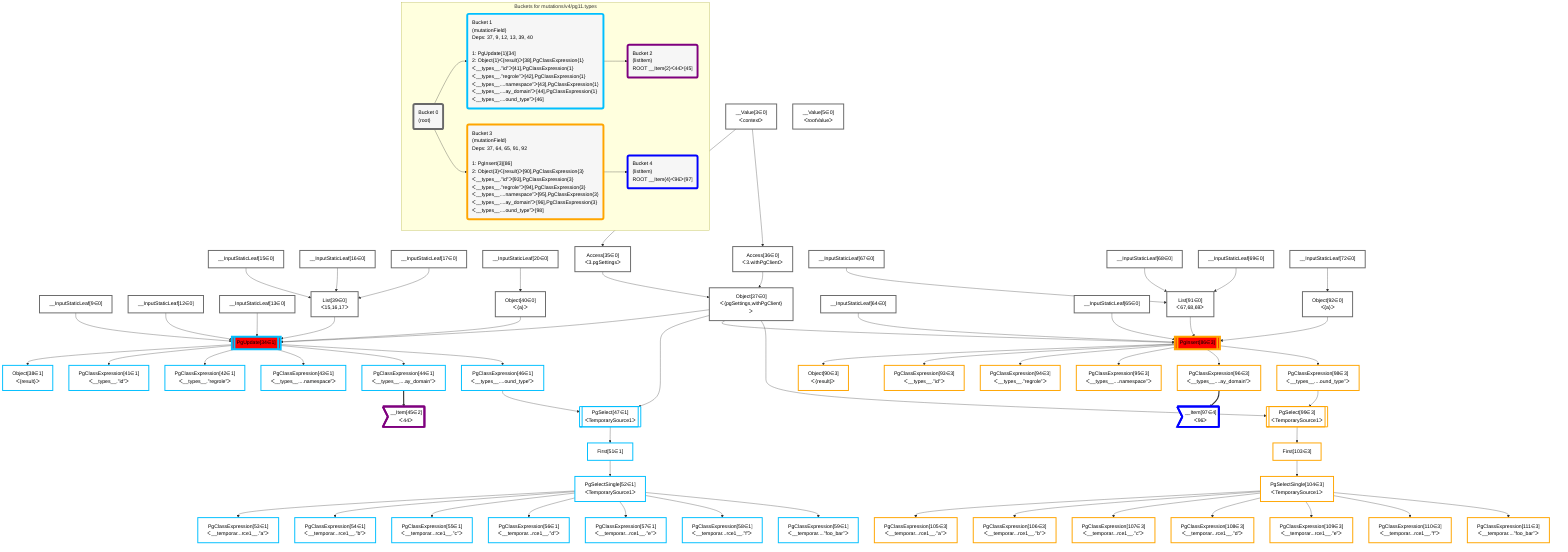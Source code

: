 graph TD
    classDef path fill:#eee,stroke:#000,color:#000
    classDef plan fill:#fff,stroke-width:3px,color:#000
    classDef itemplan fill:#fff,stroke-width:6px,color:#000
    classDef sideeffectplan fill:#f00,stroke-width:6px,color:#000
    classDef bucket fill:#f6f6f6,color:#000,stroke-width:6px,text-align:left


    %% define steps
    __Value3["__Value[3∈0]<br />ᐸcontextᐳ"]:::plan
    __Value5["__Value[5∈0]<br />ᐸrootValueᐳ"]:::plan
    __InputStaticLeaf9["__InputStaticLeaf[9∈0]"]:::plan
    __InputStaticLeaf12["__InputStaticLeaf[12∈0]"]:::plan
    __InputStaticLeaf13["__InputStaticLeaf[13∈0]"]:::plan
    __InputStaticLeaf15["__InputStaticLeaf[15∈0]"]:::plan
    __InputStaticLeaf16["__InputStaticLeaf[16∈0]"]:::plan
    __InputStaticLeaf17["__InputStaticLeaf[17∈0]"]:::plan
    __InputStaticLeaf20["__InputStaticLeaf[20∈0]"]:::plan
    Access35["Access[35∈0]<br />ᐸ3.pgSettingsᐳ"]:::plan
    Access36["Access[36∈0]<br />ᐸ3.withPgClientᐳ"]:::plan
    Object37["Object[37∈0]<br />ᐸ{pgSettings,withPgClient}ᐳ"]:::plan
    List39["List[39∈0]<br />ᐸ15,16,17ᐳ"]:::plan
    Object40["Object[40∈0]<br />ᐸ{a}ᐳ"]:::plan
    PgUpdate34[["PgUpdate[34∈1]"]]:::sideeffectplan
    Object38["Object[38∈1]<br />ᐸ{result}ᐳ"]:::plan
    PgClassExpression41["PgClassExpression[41∈1]<br />ᐸ__types__.”id”ᐳ"]:::plan
    PgClassExpression42["PgClassExpression[42∈1]<br />ᐸ__types__.”regrole”ᐳ"]:::plan
    PgClassExpression43["PgClassExpression[43∈1]<br />ᐸ__types__....namespace”ᐳ"]:::plan
    PgClassExpression44["PgClassExpression[44∈1]<br />ᐸ__types__....ay_domain”ᐳ"]:::plan
    __Item45>"__Item[45∈2]<br />ᐸ44ᐳ"]:::itemplan
    PgClassExpression46["PgClassExpression[46∈1]<br />ᐸ__types__....ound_type”ᐳ"]:::plan
    PgSelect47[["PgSelect[47∈1]<br />ᐸTemporarySource1ᐳ"]]:::plan
    First51["First[51∈1]"]:::plan
    PgSelectSingle52["PgSelectSingle[52∈1]<br />ᐸTemporarySource1ᐳ"]:::plan
    PgClassExpression53["PgClassExpression[53∈1]<br />ᐸ__temporar...rce1__.”a”ᐳ"]:::plan
    PgClassExpression54["PgClassExpression[54∈1]<br />ᐸ__temporar...rce1__.”b”ᐳ"]:::plan
    PgClassExpression55["PgClassExpression[55∈1]<br />ᐸ__temporar...rce1__.”c”ᐳ"]:::plan
    PgClassExpression56["PgClassExpression[56∈1]<br />ᐸ__temporar...rce1__.”d”ᐳ"]:::plan
    PgClassExpression57["PgClassExpression[57∈1]<br />ᐸ__temporar...rce1__.”e”ᐳ"]:::plan
    PgClassExpression58["PgClassExpression[58∈1]<br />ᐸ__temporar...rce1__.”f”ᐳ"]:::plan
    PgClassExpression59["PgClassExpression[59∈1]<br />ᐸ__temporar....”foo_bar”ᐳ"]:::plan
    __InputStaticLeaf64["__InputStaticLeaf[64∈0]"]:::plan
    __InputStaticLeaf65["__InputStaticLeaf[65∈0]"]:::plan
    __InputStaticLeaf67["__InputStaticLeaf[67∈0]"]:::plan
    __InputStaticLeaf68["__InputStaticLeaf[68∈0]"]:::plan
    __InputStaticLeaf69["__InputStaticLeaf[69∈0]"]:::plan
    __InputStaticLeaf72["__InputStaticLeaf[72∈0]"]:::plan
    List91["List[91∈0]<br />ᐸ67,68,69ᐳ"]:::plan
    Object92["Object[92∈0]<br />ᐸ{a}ᐳ"]:::plan
    PgInsert86[["PgInsert[86∈3]"]]:::sideeffectplan
    Object90["Object[90∈3]<br />ᐸ{result}ᐳ"]:::plan
    PgClassExpression93["PgClassExpression[93∈3]<br />ᐸ__types__.”id”ᐳ"]:::plan
    PgClassExpression94["PgClassExpression[94∈3]<br />ᐸ__types__.”regrole”ᐳ"]:::plan
    PgClassExpression95["PgClassExpression[95∈3]<br />ᐸ__types__....namespace”ᐳ"]:::plan
    PgClassExpression96["PgClassExpression[96∈3]<br />ᐸ__types__....ay_domain”ᐳ"]:::plan
    __Item97>"__Item[97∈4]<br />ᐸ96ᐳ"]:::itemplan
    PgClassExpression98["PgClassExpression[98∈3]<br />ᐸ__types__....ound_type”ᐳ"]:::plan
    PgSelect99[["PgSelect[99∈3]<br />ᐸTemporarySource1ᐳ"]]:::plan
    First103["First[103∈3]"]:::plan
    PgSelectSingle104["PgSelectSingle[104∈3]<br />ᐸTemporarySource1ᐳ"]:::plan
    PgClassExpression105["PgClassExpression[105∈3]<br />ᐸ__temporar...rce1__.”a”ᐳ"]:::plan
    PgClassExpression106["PgClassExpression[106∈3]<br />ᐸ__temporar...rce1__.”b”ᐳ"]:::plan
    PgClassExpression107["PgClassExpression[107∈3]<br />ᐸ__temporar...rce1__.”c”ᐳ"]:::plan
    PgClassExpression108["PgClassExpression[108∈3]<br />ᐸ__temporar...rce1__.”d”ᐳ"]:::plan
    PgClassExpression109["PgClassExpression[109∈3]<br />ᐸ__temporar...rce1__.”e”ᐳ"]:::plan
    PgClassExpression110["PgClassExpression[110∈3]<br />ᐸ__temporar...rce1__.”f”ᐳ"]:::plan
    PgClassExpression111["PgClassExpression[111∈3]<br />ᐸ__temporar....”foo_bar”ᐳ"]:::plan

    %% plan dependencies
    __Value3 --> Access35
    __Value3 --> Access36
    Access35 & Access36 --> Object37
    __InputStaticLeaf15 & __InputStaticLeaf16 & __InputStaticLeaf17 --> List39
    __InputStaticLeaf20 --> Object40
    Object37 & __InputStaticLeaf9 & __InputStaticLeaf12 & __InputStaticLeaf13 & List39 & Object40 --> PgUpdate34
    PgUpdate34 --> Object38
    PgUpdate34 --> PgClassExpression41
    PgUpdate34 --> PgClassExpression42
    PgUpdate34 --> PgClassExpression43
    PgUpdate34 --> PgClassExpression44
    PgClassExpression44 ==> __Item45
    PgUpdate34 --> PgClassExpression46
    Object37 & PgClassExpression46 --> PgSelect47
    PgSelect47 --> First51
    First51 --> PgSelectSingle52
    PgSelectSingle52 --> PgClassExpression53
    PgSelectSingle52 --> PgClassExpression54
    PgSelectSingle52 --> PgClassExpression55
    PgSelectSingle52 --> PgClassExpression56
    PgSelectSingle52 --> PgClassExpression57
    PgSelectSingle52 --> PgClassExpression58
    PgSelectSingle52 --> PgClassExpression59
    __InputStaticLeaf67 & __InputStaticLeaf68 & __InputStaticLeaf69 --> List91
    __InputStaticLeaf72 --> Object92
    Object37 & __InputStaticLeaf64 & __InputStaticLeaf65 & List91 & Object92 --> PgInsert86
    PgInsert86 --> Object90
    PgInsert86 --> PgClassExpression93
    PgInsert86 --> PgClassExpression94
    PgInsert86 --> PgClassExpression95
    PgInsert86 --> PgClassExpression96
    PgClassExpression96 ==> __Item97
    PgInsert86 --> PgClassExpression98
    Object37 & PgClassExpression98 --> PgSelect99
    PgSelect99 --> First103
    First103 --> PgSelectSingle104
    PgSelectSingle104 --> PgClassExpression105
    PgSelectSingle104 --> PgClassExpression106
    PgSelectSingle104 --> PgClassExpression107
    PgSelectSingle104 --> PgClassExpression108
    PgSelectSingle104 --> PgClassExpression109
    PgSelectSingle104 --> PgClassExpression110
    PgSelectSingle104 --> PgClassExpression111

    %% plan-to-path relationships

    subgraph "Buckets for mutations/v4/pg11.types"
    Bucket0("Bucket 0<br />(root)"):::bucket
    classDef bucket0 stroke:#696969
    class Bucket0,__Value3,__Value5,__InputStaticLeaf9,__InputStaticLeaf12,__InputStaticLeaf13,__InputStaticLeaf15,__InputStaticLeaf16,__InputStaticLeaf17,__InputStaticLeaf20,Access35,Access36,Object37,List39,Object40,__InputStaticLeaf64,__InputStaticLeaf65,__InputStaticLeaf67,__InputStaticLeaf68,__InputStaticLeaf69,__InputStaticLeaf72,List91,Object92 bucket0
    Bucket1("Bucket 1<br />(mutationField)<br />Deps: 37, 9, 12, 13, 39, 40<br /><br />1: PgUpdate{1}[34]<br />2: Object{1}ᐸ{result}ᐳ[38],PgClassExpression{1}ᐸ__types__.”id”ᐳ[41],PgClassExpression{1}ᐸ__types__.”regrole”ᐳ[42],PgClassExpression{1}ᐸ__types__....namespace”ᐳ[43],PgClassExpression{1}ᐸ__types__....ay_domain”ᐳ[44],PgClassExpression{1}ᐸ__types__....ound_type”ᐳ[46]"):::bucket
    classDef bucket1 stroke:#00bfff
    class Bucket1,PgUpdate34,Object38,PgClassExpression41,PgClassExpression42,PgClassExpression43,PgClassExpression44,PgClassExpression46,PgSelect47,First51,PgSelectSingle52,PgClassExpression53,PgClassExpression54,PgClassExpression55,PgClassExpression56,PgClassExpression57,PgClassExpression58,PgClassExpression59 bucket1
    Bucket2("Bucket 2<br />(listItem)<br />ROOT __Item{2}ᐸ44ᐳ[45]"):::bucket
    classDef bucket2 stroke:#7f007f
    class Bucket2,__Item45 bucket2
    Bucket3("Bucket 3<br />(mutationField)<br />Deps: 37, 64, 65, 91, 92<br /><br />1: PgInsert{3}[86]<br />2: Object{3}ᐸ{result}ᐳ[90],PgClassExpression{3}ᐸ__types__.”id”ᐳ[93],PgClassExpression{3}ᐸ__types__.”regrole”ᐳ[94],PgClassExpression{3}ᐸ__types__....namespace”ᐳ[95],PgClassExpression{3}ᐸ__types__....ay_domain”ᐳ[96],PgClassExpression{3}ᐸ__types__....ound_type”ᐳ[98]"):::bucket
    classDef bucket3 stroke:#ffa500
    class Bucket3,PgInsert86,Object90,PgClassExpression93,PgClassExpression94,PgClassExpression95,PgClassExpression96,PgClassExpression98,PgSelect99,First103,PgSelectSingle104,PgClassExpression105,PgClassExpression106,PgClassExpression107,PgClassExpression108,PgClassExpression109,PgClassExpression110,PgClassExpression111 bucket3
    Bucket4("Bucket 4<br />(listItem)<br />ROOT __Item{4}ᐸ96ᐳ[97]"):::bucket
    classDef bucket4 stroke:#0000ff
    class Bucket4,__Item97 bucket4
    Bucket0 --> Bucket1 & Bucket3
    Bucket1 --> Bucket2
    Bucket3 --> Bucket4
    end